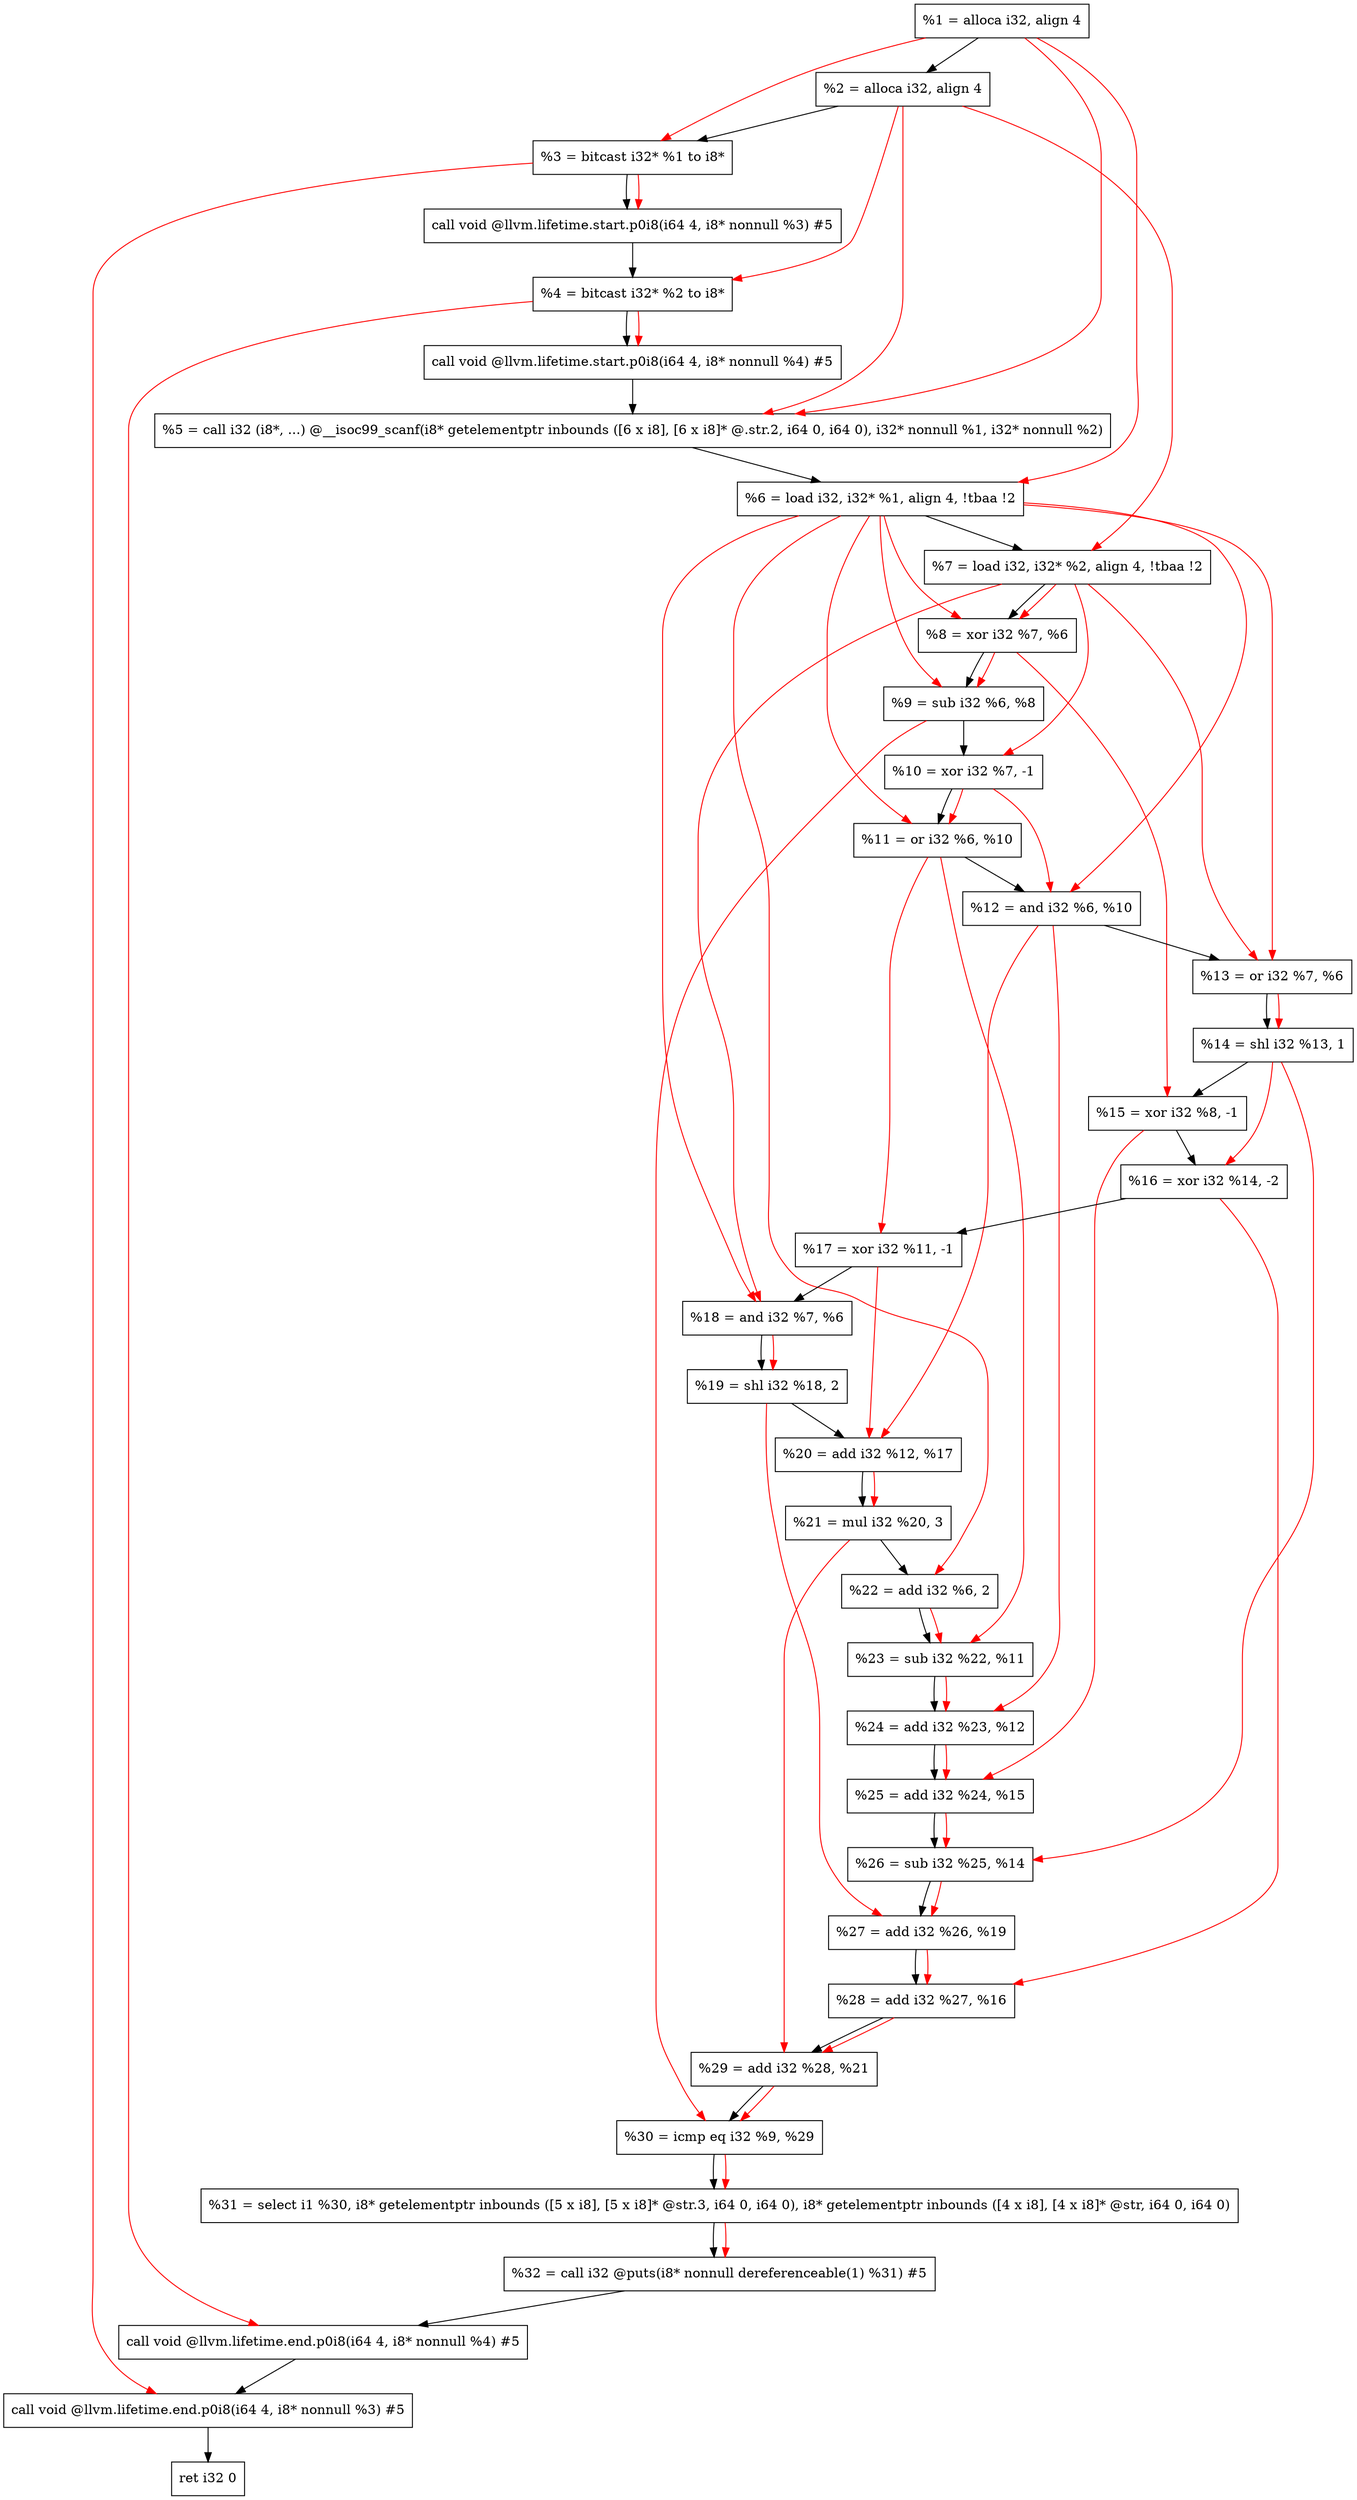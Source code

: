 digraph "DFG for'main' function" {
	Node0x929c88[shape=record, label="  %1 = alloca i32, align 4"];
	Node0x929d08[shape=record, label="  %2 = alloca i32, align 4"];
	Node0x929d98[shape=record, label="  %3 = bitcast i32* %1 to i8*"];
	Node0x92a1f8[shape=record, label="  call void @llvm.lifetime.start.p0i8(i64 4, i8* nonnull %3) #5"];
	Node0x92a2d8[shape=record, label="  %4 = bitcast i32* %2 to i8*"];
	Node0x92a3f8[shape=record, label="  call void @llvm.lifetime.start.p0i8(i64 4, i8* nonnull %4) #5"];
	Node0x92a630[shape=record, label="  %5 = call i32 (i8*, ...) @__isoc99_scanf(i8* getelementptr inbounds ([6 x i8], [6 x i8]* @.str.2, i64 0, i64 0), i32* nonnull %1, i32* nonnull %2)"];
	Node0x92a6e8[shape=record, label="  %6 = load i32, i32* %1, align 4, !tbaa !2"];
	Node0x92b658[shape=record, label="  %7 = load i32, i32* %2, align 4, !tbaa !2"];
	Node0x92bce0[shape=record, label="  %8 = xor i32 %7, %6"];
	Node0x92bd50[shape=record, label="  %9 = sub i32 %6, %8"];
	Node0x92bdc0[shape=record, label="  %10 = xor i32 %7, -1"];
	Node0x92be30[shape=record, label="  %11 = or i32 %6, %10"];
	Node0x92bea0[shape=record, label="  %12 = and i32 %6, %10"];
	Node0x92bf10[shape=record, label="  %13 = or i32 %7, %6"];
	Node0x92bf80[shape=record, label="  %14 = shl i32 %13, 1"];
	Node0x92bff0[shape=record, label="  %15 = xor i32 %8, -1"];
	Node0x92c060[shape=record, label="  %16 = xor i32 %14, -2"];
	Node0x92c0d0[shape=record, label="  %17 = xor i32 %11, -1"];
	Node0x92c140[shape=record, label="  %18 = and i32 %7, %6"];
	Node0x92c1b0[shape=record, label="  %19 = shl i32 %18, 2"];
	Node0x92c220[shape=record, label="  %20 = add i32 %12, %17"];
	Node0x92c290[shape=record, label="  %21 = mul i32 %20, 3"];
	Node0x92c300[shape=record, label="  %22 = add i32 %6, 2"];
	Node0x92c370[shape=record, label="  %23 = sub i32 %22, %11"];
	Node0x92c3e0[shape=record, label="  %24 = add i32 %23, %12"];
	Node0x92c450[shape=record, label="  %25 = add i32 %24, %15"];
	Node0x92c4c0[shape=record, label="  %26 = sub i32 %25, %14"];
	Node0x92c530[shape=record, label="  %27 = add i32 %26, %19"];
	Node0x92c5a0[shape=record, label="  %28 = add i32 %27, %16"];
	Node0x92c610[shape=record, label="  %29 = add i32 %28, %21"];
	Node0x92c680[shape=record, label="  %30 = icmp eq i32 %9, %29"];
	Node0x8ca9d8[shape=record, label="  %31 = select i1 %30, i8* getelementptr inbounds ([5 x i8], [5 x i8]* @str.3, i64 0, i64 0), i8* getelementptr inbounds ([4 x i8], [4 x i8]* @str, i64 0, i64 0)"];
	Node0x92c710[shape=record, label="  %32 = call i32 @puts(i8* nonnull dereferenceable(1) %31) #5"];
	Node0x92cb78[shape=record, label="  call void @llvm.lifetime.end.p0i8(i64 4, i8* nonnull %4) #5"];
	Node0x92ccd8[shape=record, label="  call void @llvm.lifetime.end.p0i8(i64 4, i8* nonnull %3) #5"];
	Node0x92cd98[shape=record, label="  ret i32 0"];
	Node0x929c88 -> Node0x929d08;
	Node0x929d08 -> Node0x929d98;
	Node0x929d98 -> Node0x92a1f8;
	Node0x92a1f8 -> Node0x92a2d8;
	Node0x92a2d8 -> Node0x92a3f8;
	Node0x92a3f8 -> Node0x92a630;
	Node0x92a630 -> Node0x92a6e8;
	Node0x92a6e8 -> Node0x92b658;
	Node0x92b658 -> Node0x92bce0;
	Node0x92bce0 -> Node0x92bd50;
	Node0x92bd50 -> Node0x92bdc0;
	Node0x92bdc0 -> Node0x92be30;
	Node0x92be30 -> Node0x92bea0;
	Node0x92bea0 -> Node0x92bf10;
	Node0x92bf10 -> Node0x92bf80;
	Node0x92bf80 -> Node0x92bff0;
	Node0x92bff0 -> Node0x92c060;
	Node0x92c060 -> Node0x92c0d0;
	Node0x92c0d0 -> Node0x92c140;
	Node0x92c140 -> Node0x92c1b0;
	Node0x92c1b0 -> Node0x92c220;
	Node0x92c220 -> Node0x92c290;
	Node0x92c290 -> Node0x92c300;
	Node0x92c300 -> Node0x92c370;
	Node0x92c370 -> Node0x92c3e0;
	Node0x92c3e0 -> Node0x92c450;
	Node0x92c450 -> Node0x92c4c0;
	Node0x92c4c0 -> Node0x92c530;
	Node0x92c530 -> Node0x92c5a0;
	Node0x92c5a0 -> Node0x92c610;
	Node0x92c610 -> Node0x92c680;
	Node0x92c680 -> Node0x8ca9d8;
	Node0x8ca9d8 -> Node0x92c710;
	Node0x92c710 -> Node0x92cb78;
	Node0x92cb78 -> Node0x92ccd8;
	Node0x92ccd8 -> Node0x92cd98;
edge [color=red]
	Node0x929c88 -> Node0x929d98;
	Node0x929d98 -> Node0x92a1f8;
	Node0x929d08 -> Node0x92a2d8;
	Node0x92a2d8 -> Node0x92a3f8;
	Node0x929c88 -> Node0x92a630;
	Node0x929d08 -> Node0x92a630;
	Node0x929c88 -> Node0x92a6e8;
	Node0x929d08 -> Node0x92b658;
	Node0x92b658 -> Node0x92bce0;
	Node0x92a6e8 -> Node0x92bce0;
	Node0x92a6e8 -> Node0x92bd50;
	Node0x92bce0 -> Node0x92bd50;
	Node0x92b658 -> Node0x92bdc0;
	Node0x92a6e8 -> Node0x92be30;
	Node0x92bdc0 -> Node0x92be30;
	Node0x92a6e8 -> Node0x92bea0;
	Node0x92bdc0 -> Node0x92bea0;
	Node0x92b658 -> Node0x92bf10;
	Node0x92a6e8 -> Node0x92bf10;
	Node0x92bf10 -> Node0x92bf80;
	Node0x92bce0 -> Node0x92bff0;
	Node0x92bf80 -> Node0x92c060;
	Node0x92be30 -> Node0x92c0d0;
	Node0x92b658 -> Node0x92c140;
	Node0x92a6e8 -> Node0x92c140;
	Node0x92c140 -> Node0x92c1b0;
	Node0x92bea0 -> Node0x92c220;
	Node0x92c0d0 -> Node0x92c220;
	Node0x92c220 -> Node0x92c290;
	Node0x92a6e8 -> Node0x92c300;
	Node0x92c300 -> Node0x92c370;
	Node0x92be30 -> Node0x92c370;
	Node0x92c370 -> Node0x92c3e0;
	Node0x92bea0 -> Node0x92c3e0;
	Node0x92c3e0 -> Node0x92c450;
	Node0x92bff0 -> Node0x92c450;
	Node0x92c450 -> Node0x92c4c0;
	Node0x92bf80 -> Node0x92c4c0;
	Node0x92c4c0 -> Node0x92c530;
	Node0x92c1b0 -> Node0x92c530;
	Node0x92c530 -> Node0x92c5a0;
	Node0x92c060 -> Node0x92c5a0;
	Node0x92c5a0 -> Node0x92c610;
	Node0x92c290 -> Node0x92c610;
	Node0x92bd50 -> Node0x92c680;
	Node0x92c610 -> Node0x92c680;
	Node0x92c680 -> Node0x8ca9d8;
	Node0x8ca9d8 -> Node0x92c710;
	Node0x92a2d8 -> Node0x92cb78;
	Node0x929d98 -> Node0x92ccd8;
}
